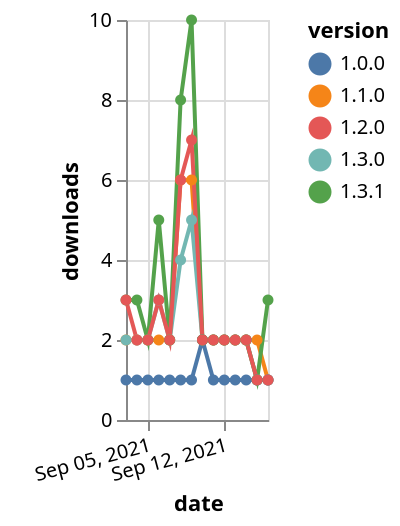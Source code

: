 {"$schema": "https://vega.github.io/schema/vega-lite/v5.json", "description": "A simple bar chart with embedded data.", "data": {"values": [{"date": "2021-09-03", "total": 1050, "delta": 2, "version": "1.1.0"}, {"date": "2021-09-04", "total": 1052, "delta": 2, "version": "1.1.0"}, {"date": "2021-09-05", "total": 1054, "delta": 2, "version": "1.1.0"}, {"date": "2021-09-06", "total": 1056, "delta": 2, "version": "1.1.0"}, {"date": "2021-09-07", "total": 1058, "delta": 2, "version": "1.1.0"}, {"date": "2021-09-08", "total": 1064, "delta": 6, "version": "1.1.0"}, {"date": "2021-09-09", "total": 1070, "delta": 6, "version": "1.1.0"}, {"date": "2021-09-10", "total": 1072, "delta": 2, "version": "1.1.0"}, {"date": "2021-09-11", "total": 1074, "delta": 2, "version": "1.1.0"}, {"date": "2021-09-12", "total": 1076, "delta": 2, "version": "1.1.0"}, {"date": "2021-09-13", "total": 1078, "delta": 2, "version": "1.1.0"}, {"date": "2021-09-14", "total": 1080, "delta": 2, "version": "1.1.0"}, {"date": "2021-09-15", "total": 1082, "delta": 2, "version": "1.1.0"}, {"date": "2021-09-16", "total": 1083, "delta": 1, "version": "1.1.0"}, {"date": "2021-09-03", "total": 816, "delta": 2, "version": "1.3.0"}, {"date": "2021-09-04", "total": 818, "delta": 2, "version": "1.3.0"}, {"date": "2021-09-05", "total": 820, "delta": 2, "version": "1.3.0"}, {"date": "2021-09-06", "total": 823, "delta": 3, "version": "1.3.0"}, {"date": "2021-09-07", "total": 825, "delta": 2, "version": "1.3.0"}, {"date": "2021-09-08", "total": 829, "delta": 4, "version": "1.3.0"}, {"date": "2021-09-09", "total": 834, "delta": 5, "version": "1.3.0"}, {"date": "2021-09-10", "total": 836, "delta": 2, "version": "1.3.0"}, {"date": "2021-09-11", "total": 838, "delta": 2, "version": "1.3.0"}, {"date": "2021-09-12", "total": 840, "delta": 2, "version": "1.3.0"}, {"date": "2021-09-13", "total": 842, "delta": 2, "version": "1.3.0"}, {"date": "2021-09-14", "total": 844, "delta": 2, "version": "1.3.0"}, {"date": "2021-09-15", "total": 845, "delta": 1, "version": "1.3.0"}, {"date": "2021-09-16", "total": 846, "delta": 1, "version": "1.3.0"}, {"date": "2021-09-03", "total": 150, "delta": 1, "version": "1.0.0"}, {"date": "2021-09-04", "total": 151, "delta": 1, "version": "1.0.0"}, {"date": "2021-09-05", "total": 152, "delta": 1, "version": "1.0.0"}, {"date": "2021-09-06", "total": 153, "delta": 1, "version": "1.0.0"}, {"date": "2021-09-07", "total": 154, "delta": 1, "version": "1.0.0"}, {"date": "2021-09-08", "total": 155, "delta": 1, "version": "1.0.0"}, {"date": "2021-09-09", "total": 156, "delta": 1, "version": "1.0.0"}, {"date": "2021-09-10", "total": 158, "delta": 2, "version": "1.0.0"}, {"date": "2021-09-11", "total": 159, "delta": 1, "version": "1.0.0"}, {"date": "2021-09-12", "total": 160, "delta": 1, "version": "1.0.0"}, {"date": "2021-09-13", "total": 161, "delta": 1, "version": "1.0.0"}, {"date": "2021-09-14", "total": 162, "delta": 1, "version": "1.0.0"}, {"date": "2021-09-15", "total": 163, "delta": 1, "version": "1.0.0"}, {"date": "2021-09-16", "total": 164, "delta": 1, "version": "1.0.0"}, {"date": "2021-09-03", "total": 966, "delta": 3, "version": "1.3.1"}, {"date": "2021-09-04", "total": 969, "delta": 3, "version": "1.3.1"}, {"date": "2021-09-05", "total": 971, "delta": 2, "version": "1.3.1"}, {"date": "2021-09-06", "total": 976, "delta": 5, "version": "1.3.1"}, {"date": "2021-09-07", "total": 978, "delta": 2, "version": "1.3.1"}, {"date": "2021-09-08", "total": 986, "delta": 8, "version": "1.3.1"}, {"date": "2021-09-09", "total": 996, "delta": 10, "version": "1.3.1"}, {"date": "2021-09-10", "total": 998, "delta": 2, "version": "1.3.1"}, {"date": "2021-09-11", "total": 1000, "delta": 2, "version": "1.3.1"}, {"date": "2021-09-12", "total": 1002, "delta": 2, "version": "1.3.1"}, {"date": "2021-09-13", "total": 1004, "delta": 2, "version": "1.3.1"}, {"date": "2021-09-14", "total": 1006, "delta": 2, "version": "1.3.1"}, {"date": "2021-09-15", "total": 1007, "delta": 1, "version": "1.3.1"}, {"date": "2021-09-16", "total": 1010, "delta": 3, "version": "1.3.1"}, {"date": "2021-09-03", "total": 971, "delta": 3, "version": "1.2.0"}, {"date": "2021-09-04", "total": 973, "delta": 2, "version": "1.2.0"}, {"date": "2021-09-05", "total": 975, "delta": 2, "version": "1.2.0"}, {"date": "2021-09-06", "total": 978, "delta": 3, "version": "1.2.0"}, {"date": "2021-09-07", "total": 980, "delta": 2, "version": "1.2.0"}, {"date": "2021-09-08", "total": 986, "delta": 6, "version": "1.2.0"}, {"date": "2021-09-09", "total": 993, "delta": 7, "version": "1.2.0"}, {"date": "2021-09-10", "total": 995, "delta": 2, "version": "1.2.0"}, {"date": "2021-09-11", "total": 997, "delta": 2, "version": "1.2.0"}, {"date": "2021-09-12", "total": 999, "delta": 2, "version": "1.2.0"}, {"date": "2021-09-13", "total": 1001, "delta": 2, "version": "1.2.0"}, {"date": "2021-09-14", "total": 1003, "delta": 2, "version": "1.2.0"}, {"date": "2021-09-15", "total": 1004, "delta": 1, "version": "1.2.0"}, {"date": "2021-09-16", "total": 1005, "delta": 1, "version": "1.2.0"}]}, "width": "container", "mark": {"type": "line", "point": {"filled": true}}, "encoding": {"x": {"field": "date", "type": "temporal", "timeUnit": "yearmonthdate", "title": "date", "axis": {"labelAngle": -15}}, "y": {"field": "delta", "type": "quantitative", "title": "downloads"}, "color": {"field": "version", "type": "nominal"}, "tooltip": {"field": "delta"}}}